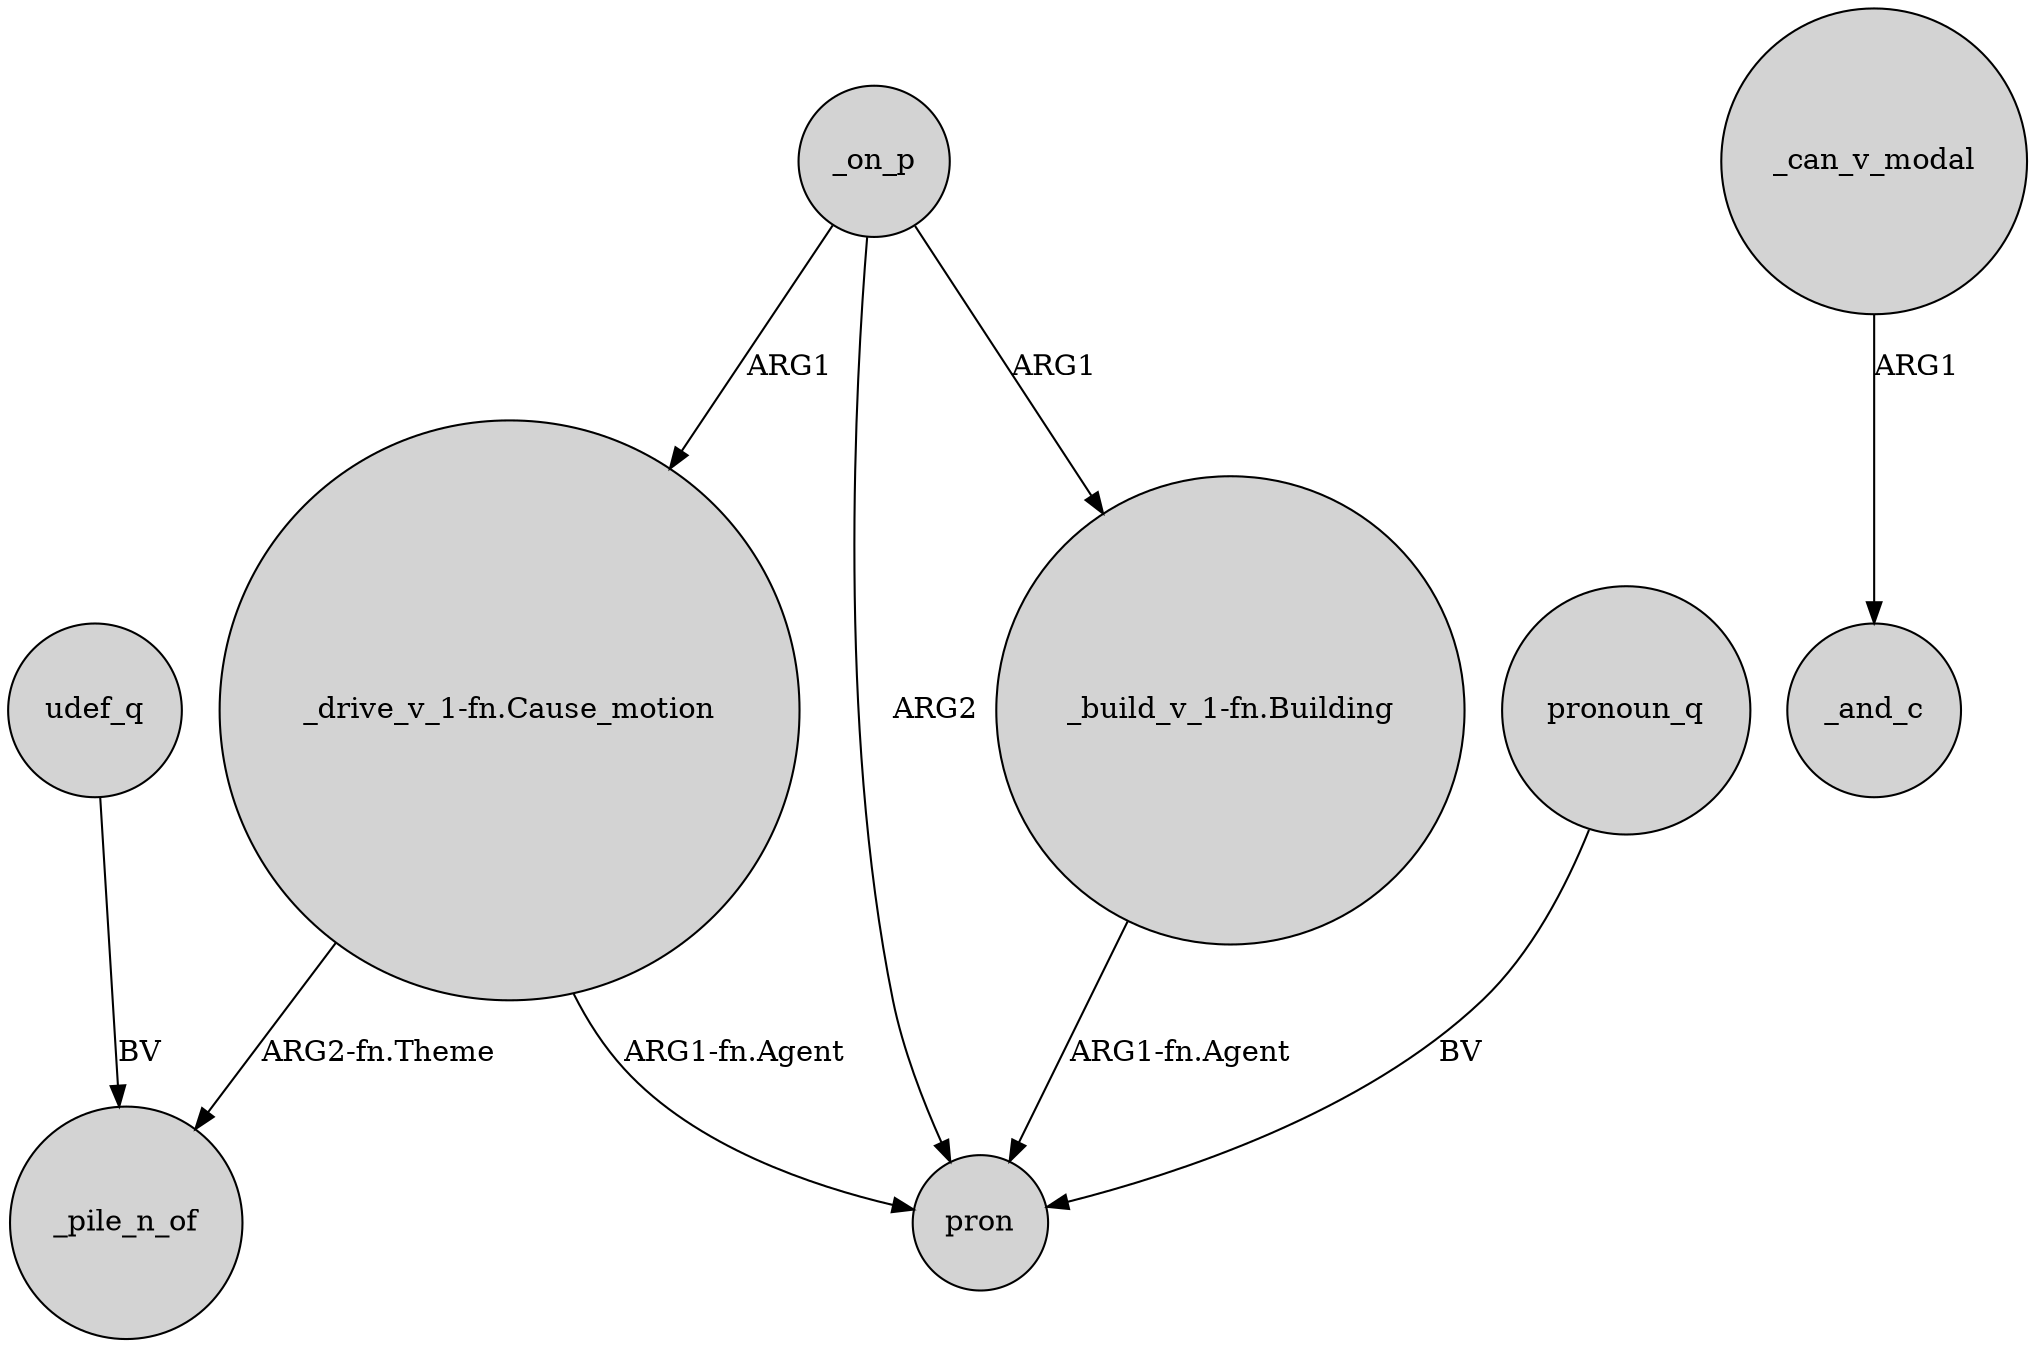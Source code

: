 digraph {
	node [shape=circle style=filled]
	udef_q -> _pile_n_of [label=BV]
	_on_p -> "_build_v_1-fn.Building" [label=ARG1]
	_can_v_modal -> _and_c [label=ARG1]
	_on_p -> "_drive_v_1-fn.Cause_motion" [label=ARG1]
	"_drive_v_1-fn.Cause_motion" -> _pile_n_of [label="ARG2-fn.Theme"]
	_on_p -> pron [label=ARG2]
	"_drive_v_1-fn.Cause_motion" -> pron [label="ARG1-fn.Agent"]
	"_build_v_1-fn.Building" -> pron [label="ARG1-fn.Agent"]
	pronoun_q -> pron [label=BV]
}
